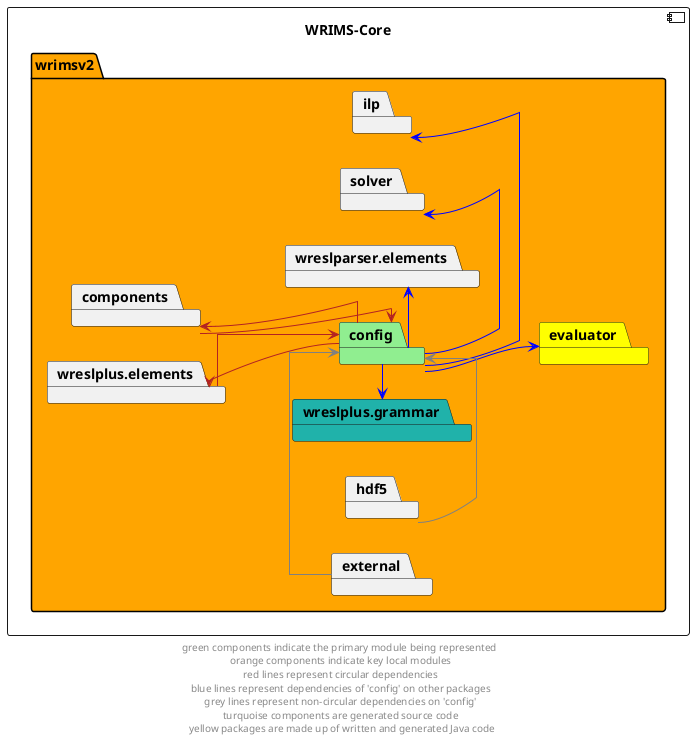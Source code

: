 @startuml
left to right direction
skinparam linetype ortho

component wrims_core as "WRIMS-Core" {
    package wrimsv2 #orange {
        package config #lightgreen
        package components
        package evaluator #yellow
        package external
        package hdf5
        package ilp
        package solver
        package wreslparser.elements
        package wreslplus.elements
        package wreslplus.grammar #lightseagreen
    }
}

config --> components #firebrick
components --> config #firebrick
config -l->  wreslplus.elements #firebrick
wreslplus.elements --> config #firebrick

config -d->  evaluator #blue
config -r->  ilp #blue
config -r->  solver #blue
config -r->  wreslparser.elements #blue
config -l->  wreslplus.grammar #blue

hdf5 -> config #grey
external -> config #grey

' The following relationships are hidden and used to format the diagram. They do not represent actual dependencies.
config -r[hidden]-> evaluator
components -r[hidden]-> config
wreslparser.elements -d[hidden]-> components
wreslparser.elements -r[hidden]-> evaluator

footer "green components indicate the primary module being represented \n orange components indicate key local modules \n red lines represent circular dependencies \n blue lines represent dependencies of 'config' on other packages \n grey lines represent non-circular dependencies on 'config' \n turquoise components are generated source code \n yellow packages are made up of written and generated Java code"
@enduml
